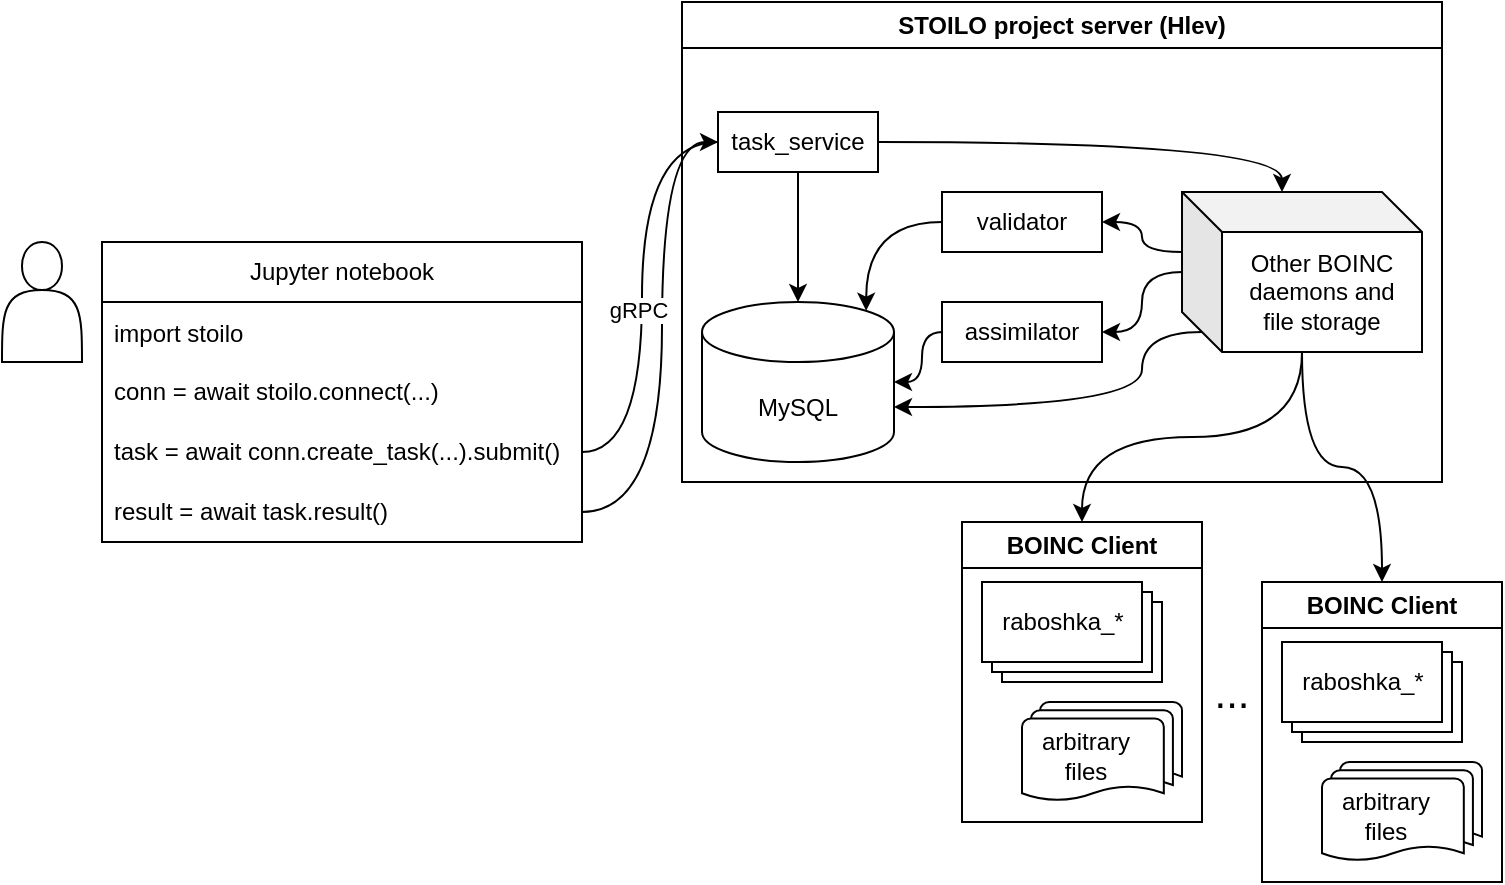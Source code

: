 <mxfile version="27.0.5">
  <diagram name="Page-1" id="tEoy7NecDqr3Bht6f_Wy">
    <mxGraphModel dx="992" dy="594" grid="1" gridSize="10" guides="1" tooltips="1" connect="1" arrows="1" fold="1" page="1" pageScale="1" pageWidth="827" pageHeight="583" math="0" shadow="0">
      <root>
        <mxCell id="0" />
        <mxCell id="1" parent="0" />
        <mxCell id="Rbiy3lnGNxvxDoeQZw1y-38" value="" style="edgeStyle=orthogonalEdgeStyle;rounded=0;orthogonalLoop=1;jettySize=auto;html=1;entryX=0;entryY=0.5;entryDx=0;entryDy=0;curved=1;endArrow=classic;startFill=0;endFill=1;" edge="1" parent="1" source="Rbiy3lnGNxvxDoeQZw1y-36" target="Rbiy3lnGNxvxDoeQZw1y-24">
          <mxGeometry x="0.001" relative="1" as="geometry">
            <Array as="points">
              <mxPoint x="350" y="275" />
              <mxPoint x="350" y="90" />
            </Array>
            <mxPoint as="offset" />
          </mxGeometry>
        </mxCell>
        <mxCell id="Rbiy3lnGNxvxDoeQZw1y-1" value="" style="shape=actor;whiteSpace=wrap;html=1;" vertex="1" parent="1">
          <mxGeometry x="20" y="140" width="40" height="60" as="geometry" />
        </mxCell>
        <mxCell id="Rbiy3lnGNxvxDoeQZw1y-20" value="STOILO p&lt;span style=&quot;background-color: transparent; color: light-dark(rgb(0, 0, 0), rgb(255, 255, 255));&quot;&gt;roject server (Hlev)&lt;/span&gt;" style="swimlane;whiteSpace=wrap;html=1;" vertex="1" parent="1">
          <mxGeometry x="360" y="20" width="380" height="240" as="geometry" />
        </mxCell>
        <mxCell id="Rbiy3lnGNxvxDoeQZw1y-24" value="task_service" style="whiteSpace=wrap;html=1;" vertex="1" parent="Rbiy3lnGNxvxDoeQZw1y-20">
          <mxGeometry x="18" y="55" width="80" height="30" as="geometry" />
        </mxCell>
        <mxCell id="Rbiy3lnGNxvxDoeQZw1y-43" value="&lt;div&gt;&lt;span style=&quot;background-color: transparent; color: light-dark(rgb(0, 0, 0), rgb(255, 255, 255));&quot;&gt;MySQL&lt;/span&gt;&lt;/div&gt;" style="shape=cylinder3;whiteSpace=wrap;html=1;boundedLbl=1;backgroundOutline=1;size=15;" vertex="1" parent="Rbiy3lnGNxvxDoeQZw1y-20">
          <mxGeometry x="10" y="150" width="96" height="80" as="geometry" />
        </mxCell>
        <mxCell id="Rbiy3lnGNxvxDoeQZw1y-80" style="edgeStyle=orthogonalEdgeStyle;rounded=0;orthogonalLoop=1;jettySize=auto;html=1;entryX=1;entryY=0.5;entryDx=0;entryDy=0;curved=1;exitX=0;exitY=0;exitDx=0;exitDy=30;exitPerimeter=0;" edge="1" parent="Rbiy3lnGNxvxDoeQZw1y-20" source="Rbiy3lnGNxvxDoeQZw1y-45" target="Rbiy3lnGNxvxDoeQZw1y-41">
          <mxGeometry relative="1" as="geometry" />
        </mxCell>
        <mxCell id="Rbiy3lnGNxvxDoeQZw1y-81" style="edgeStyle=orthogonalEdgeStyle;rounded=0;orthogonalLoop=1;jettySize=auto;html=1;entryX=1;entryY=0.5;entryDx=0;entryDy=0;curved=1;" edge="1" parent="Rbiy3lnGNxvxDoeQZw1y-20" source="Rbiy3lnGNxvxDoeQZw1y-45" target="Rbiy3lnGNxvxDoeQZw1y-42">
          <mxGeometry relative="1" as="geometry" />
        </mxCell>
        <mxCell id="Rbiy3lnGNxvxDoeQZw1y-45" value="Other BOINC daemons and file&lt;span style=&quot;background-color: transparent; color: light-dark(rgb(0, 0, 0), rgb(255, 255, 255));&quot;&gt;&amp;nbsp;storage&lt;/span&gt;" style="shape=cube;whiteSpace=wrap;html=1;boundedLbl=1;backgroundOutline=1;darkOpacity=0.05;darkOpacity2=0.1;" vertex="1" parent="Rbiy3lnGNxvxDoeQZw1y-20">
          <mxGeometry x="250" y="95" width="120" height="80" as="geometry" />
        </mxCell>
        <mxCell id="Rbiy3lnGNxvxDoeQZw1y-41" value="validator" style="whiteSpace=wrap;html=1;" vertex="1" parent="Rbiy3lnGNxvxDoeQZw1y-20">
          <mxGeometry x="130" y="95" width="80" height="30" as="geometry" />
        </mxCell>
        <mxCell id="Rbiy3lnGNxvxDoeQZw1y-42" value="assimilator" style="whiteSpace=wrap;html=1;" vertex="1" parent="Rbiy3lnGNxvxDoeQZw1y-20">
          <mxGeometry x="130" y="150" width="80" height="30" as="geometry" />
        </mxCell>
        <mxCell id="Rbiy3lnGNxvxDoeQZw1y-71" style="edgeStyle=orthogonalEdgeStyle;rounded=0;orthogonalLoop=1;jettySize=auto;html=1;entryX=0.5;entryY=0;entryDx=0;entryDy=0;entryPerimeter=0;curved=1;" edge="1" parent="Rbiy3lnGNxvxDoeQZw1y-20" source="Rbiy3lnGNxvxDoeQZw1y-24" target="Rbiy3lnGNxvxDoeQZw1y-43">
          <mxGeometry relative="1" as="geometry" />
        </mxCell>
        <mxCell id="Rbiy3lnGNxvxDoeQZw1y-79" style="edgeStyle=orthogonalEdgeStyle;rounded=0;orthogonalLoop=1;jettySize=auto;html=1;entryX=1;entryY=0.5;entryDx=0;entryDy=0;entryPerimeter=0;curved=1;" edge="1" parent="Rbiy3lnGNxvxDoeQZw1y-20" source="Rbiy3lnGNxvxDoeQZw1y-42" target="Rbiy3lnGNxvxDoeQZw1y-43">
          <mxGeometry relative="1" as="geometry">
            <Array as="points">
              <mxPoint x="120" y="165" />
              <mxPoint x="120" y="190" />
            </Array>
          </mxGeometry>
        </mxCell>
        <mxCell id="Rbiy3lnGNxvxDoeQZw1y-82" style="edgeStyle=orthogonalEdgeStyle;rounded=0;orthogonalLoop=1;jettySize=auto;html=1;entryX=0.855;entryY=0;entryDx=0;entryDy=4.35;entryPerimeter=0;curved=1;" edge="1" parent="Rbiy3lnGNxvxDoeQZw1y-20" source="Rbiy3lnGNxvxDoeQZw1y-41" target="Rbiy3lnGNxvxDoeQZw1y-43">
          <mxGeometry relative="1" as="geometry" />
        </mxCell>
        <mxCell id="Rbiy3lnGNxvxDoeQZw1y-86" style="edgeStyle=orthogonalEdgeStyle;rounded=0;orthogonalLoop=1;jettySize=auto;html=1;entryX=0;entryY=0;entryDx=50;entryDy=0;entryPerimeter=0;curved=1;" edge="1" parent="Rbiy3lnGNxvxDoeQZw1y-20" source="Rbiy3lnGNxvxDoeQZw1y-24" target="Rbiy3lnGNxvxDoeQZw1y-45">
          <mxGeometry relative="1" as="geometry" />
        </mxCell>
        <mxCell id="Rbiy3lnGNxvxDoeQZw1y-88" style="edgeStyle=orthogonalEdgeStyle;rounded=0;orthogonalLoop=1;jettySize=auto;html=1;exitX=0;exitY=0;exitDx=10;exitDy=70;exitPerimeter=0;entryX=1;entryY=0;entryDx=0;entryDy=52.5;entryPerimeter=0;curved=1;" edge="1" parent="Rbiy3lnGNxvxDoeQZw1y-20" source="Rbiy3lnGNxvxDoeQZw1y-45" target="Rbiy3lnGNxvxDoeQZw1y-43">
          <mxGeometry relative="1" as="geometry">
            <Array as="points">
              <mxPoint x="230" y="165" />
              <mxPoint x="230" y="202" />
            </Array>
          </mxGeometry>
        </mxCell>
        <mxCell id="Rbiy3lnGNxvxDoeQZw1y-33" value="Jupyter notebook" style="swimlane;fontStyle=0;childLayout=stackLayout;horizontal=1;startSize=30;horizontalStack=0;resizeParent=1;resizeParentMax=0;resizeLast=0;collapsible=1;marginBottom=0;whiteSpace=wrap;html=1;" vertex="1" parent="1">
          <mxGeometry x="70" y="140" width="240" height="150" as="geometry" />
        </mxCell>
        <mxCell id="Rbiy3lnGNxvxDoeQZw1y-34" value="&lt;div&gt;import stoilo&lt;/div&gt;&lt;div&gt;&lt;br&gt;&lt;/div&gt;&lt;div&gt;conn = await stoilo.connect(...)&lt;/div&gt;" style="text;strokeColor=none;fillColor=none;align=left;verticalAlign=middle;spacingLeft=4;spacingRight=4;overflow=hidden;points=[[0,0.5],[1,0.5]];portConstraint=eastwest;rotatable=0;whiteSpace=wrap;html=1;" vertex="1" parent="Rbiy3lnGNxvxDoeQZw1y-33">
          <mxGeometry y="30" width="240" height="60" as="geometry" />
        </mxCell>
        <mxCell id="Rbiy3lnGNxvxDoeQZw1y-35" value="&lt;div&gt;task = await conn.create_task(...&lt;span style=&quot;background-color: transparent; color: light-dark(rgb(0, 0, 0), rgb(255, 255, 255));&quot;&gt;).submit()&lt;/span&gt;&lt;/div&gt;" style="text;strokeColor=none;fillColor=none;align=left;verticalAlign=middle;spacingLeft=4;spacingRight=4;overflow=hidden;points=[[0,0.5],[1,0.5]];portConstraint=eastwest;rotatable=0;whiteSpace=wrap;html=1;" vertex="1" parent="Rbiy3lnGNxvxDoeQZw1y-33">
          <mxGeometry y="90" width="240" height="30" as="geometry" />
        </mxCell>
        <mxCell id="Rbiy3lnGNxvxDoeQZw1y-36" value="result = await task.result()" style="text;strokeColor=none;fillColor=none;align=left;verticalAlign=middle;spacingLeft=4;spacingRight=4;overflow=hidden;points=[[0,0.5],[1,0.5]];portConstraint=eastwest;rotatable=0;whiteSpace=wrap;html=1;" vertex="1" parent="Rbiy3lnGNxvxDoeQZw1y-33">
          <mxGeometry y="120" width="240" height="30" as="geometry" />
        </mxCell>
        <mxCell id="Rbiy3lnGNxvxDoeQZw1y-37" style="edgeStyle=orthogonalEdgeStyle;rounded=0;orthogonalLoop=1;jettySize=auto;html=1;entryX=0;entryY=0.5;entryDx=0;entryDy=0;curved=1;endArrow=none;endFill=1;startFill=0;" edge="1" parent="1" source="Rbiy3lnGNxvxDoeQZw1y-35" target="Rbiy3lnGNxvxDoeQZw1y-24">
          <mxGeometry relative="1" as="geometry">
            <Array as="points">
              <mxPoint x="340" y="245" />
              <mxPoint x="340" y="90" />
            </Array>
          </mxGeometry>
        </mxCell>
        <mxCell id="Rbiy3lnGNxvxDoeQZw1y-85" value="gRPC" style="edgeLabel;html=1;align=center;verticalAlign=middle;resizable=0;points=[];" vertex="1" connectable="0" parent="Rbiy3lnGNxvxDoeQZw1y-37">
          <mxGeometry x="-0.09" y="2" relative="1" as="geometry">
            <mxPoint as="offset" />
          </mxGeometry>
        </mxCell>
        <mxCell id="Rbiy3lnGNxvxDoeQZw1y-46" value="BOINC Client" style="swimlane;whiteSpace=wrap;html=1;" vertex="1" parent="1">
          <mxGeometry x="500" y="280" width="120" height="150" as="geometry" />
        </mxCell>
        <mxCell id="Rbiy3lnGNxvxDoeQZw1y-57" value="" style="verticalLabelPosition=bottom;verticalAlign=top;html=1;shape=mxgraph.basic.layered_rect;dx=10;outlineConnect=0;whiteSpace=wrap;" vertex="1" parent="Rbiy3lnGNxvxDoeQZw1y-46">
          <mxGeometry x="10" y="30" width="90" height="50" as="geometry" />
        </mxCell>
        <mxCell id="Rbiy3lnGNxvxDoeQZw1y-58" value="&lt;span style=&quot;text-wrap-mode: wrap;&quot;&gt;raboshka_*&lt;/span&gt;" style="text;html=1;align=center;verticalAlign=middle;resizable=0;points=[];autosize=1;strokeColor=none;fillColor=none;" vertex="1" parent="Rbiy3lnGNxvxDoeQZw1y-46">
          <mxGeometry x="10" y="35" width="80" height="30" as="geometry" />
        </mxCell>
        <mxCell id="Rbiy3lnGNxvxDoeQZw1y-89" value="" style="strokeWidth=1;html=1;shape=mxgraph.flowchart.multi-document;whiteSpace=wrap;" vertex="1" parent="Rbiy3lnGNxvxDoeQZw1y-46">
          <mxGeometry x="30" y="90" width="80" height="50" as="geometry" />
        </mxCell>
        <mxCell id="Rbiy3lnGNxvxDoeQZw1y-92" value="arbitrary files" style="text;html=1;align=center;verticalAlign=middle;whiteSpace=wrap;rounded=0;" vertex="1" parent="Rbiy3lnGNxvxDoeQZw1y-46">
          <mxGeometry x="32" y="102" width="60" height="30" as="geometry" />
        </mxCell>
        <mxCell id="Rbiy3lnGNxvxDoeQZw1y-83" style="edgeStyle=orthogonalEdgeStyle;rounded=0;orthogonalLoop=1;jettySize=auto;html=1;entryX=0.5;entryY=0;entryDx=0;entryDy=0;curved=1;" edge="1" parent="1" source="Rbiy3lnGNxvxDoeQZw1y-45" target="Rbiy3lnGNxvxDoeQZw1y-46">
          <mxGeometry relative="1" as="geometry" />
        </mxCell>
        <mxCell id="Rbiy3lnGNxvxDoeQZw1y-87" value="..." style="text;html=1;align=center;verticalAlign=middle;whiteSpace=wrap;rounded=0;fontSize=21;" vertex="1" parent="1">
          <mxGeometry x="620" y="350" width="30" height="30" as="geometry" />
        </mxCell>
        <mxCell id="Rbiy3lnGNxvxDoeQZw1y-93" value="BOINC Client" style="swimlane;whiteSpace=wrap;html=1;" vertex="1" parent="1">
          <mxGeometry x="650" y="310" width="120" height="150" as="geometry" />
        </mxCell>
        <mxCell id="Rbiy3lnGNxvxDoeQZw1y-94" value="" style="verticalLabelPosition=bottom;verticalAlign=top;html=1;shape=mxgraph.basic.layered_rect;dx=10;outlineConnect=0;whiteSpace=wrap;" vertex="1" parent="Rbiy3lnGNxvxDoeQZw1y-93">
          <mxGeometry x="10" y="30" width="90" height="50" as="geometry" />
        </mxCell>
        <mxCell id="Rbiy3lnGNxvxDoeQZw1y-95" value="&lt;span style=&quot;text-wrap-mode: wrap;&quot;&gt;raboshka_*&lt;/span&gt;" style="text;html=1;align=center;verticalAlign=middle;resizable=0;points=[];autosize=1;strokeColor=none;fillColor=none;" vertex="1" parent="Rbiy3lnGNxvxDoeQZw1y-93">
          <mxGeometry x="10" y="35" width="80" height="30" as="geometry" />
        </mxCell>
        <mxCell id="Rbiy3lnGNxvxDoeQZw1y-96" value="" style="strokeWidth=1;html=1;shape=mxgraph.flowchart.multi-document;whiteSpace=wrap;" vertex="1" parent="Rbiy3lnGNxvxDoeQZw1y-93">
          <mxGeometry x="30" y="90" width="80" height="50" as="geometry" />
        </mxCell>
        <mxCell id="Rbiy3lnGNxvxDoeQZw1y-97" value="arbitrary files" style="text;html=1;align=center;verticalAlign=middle;whiteSpace=wrap;rounded=0;" vertex="1" parent="Rbiy3lnGNxvxDoeQZw1y-93">
          <mxGeometry x="32" y="102" width="60" height="30" as="geometry" />
        </mxCell>
        <mxCell id="Rbiy3lnGNxvxDoeQZw1y-98" style="edgeStyle=orthogonalEdgeStyle;rounded=0;orthogonalLoop=1;jettySize=auto;html=1;entryX=0.5;entryY=0;entryDx=0;entryDy=0;curved=1;" edge="1" parent="1" source="Rbiy3lnGNxvxDoeQZw1y-45" target="Rbiy3lnGNxvxDoeQZw1y-93">
          <mxGeometry relative="1" as="geometry" />
        </mxCell>
      </root>
    </mxGraphModel>
  </diagram>
</mxfile>
